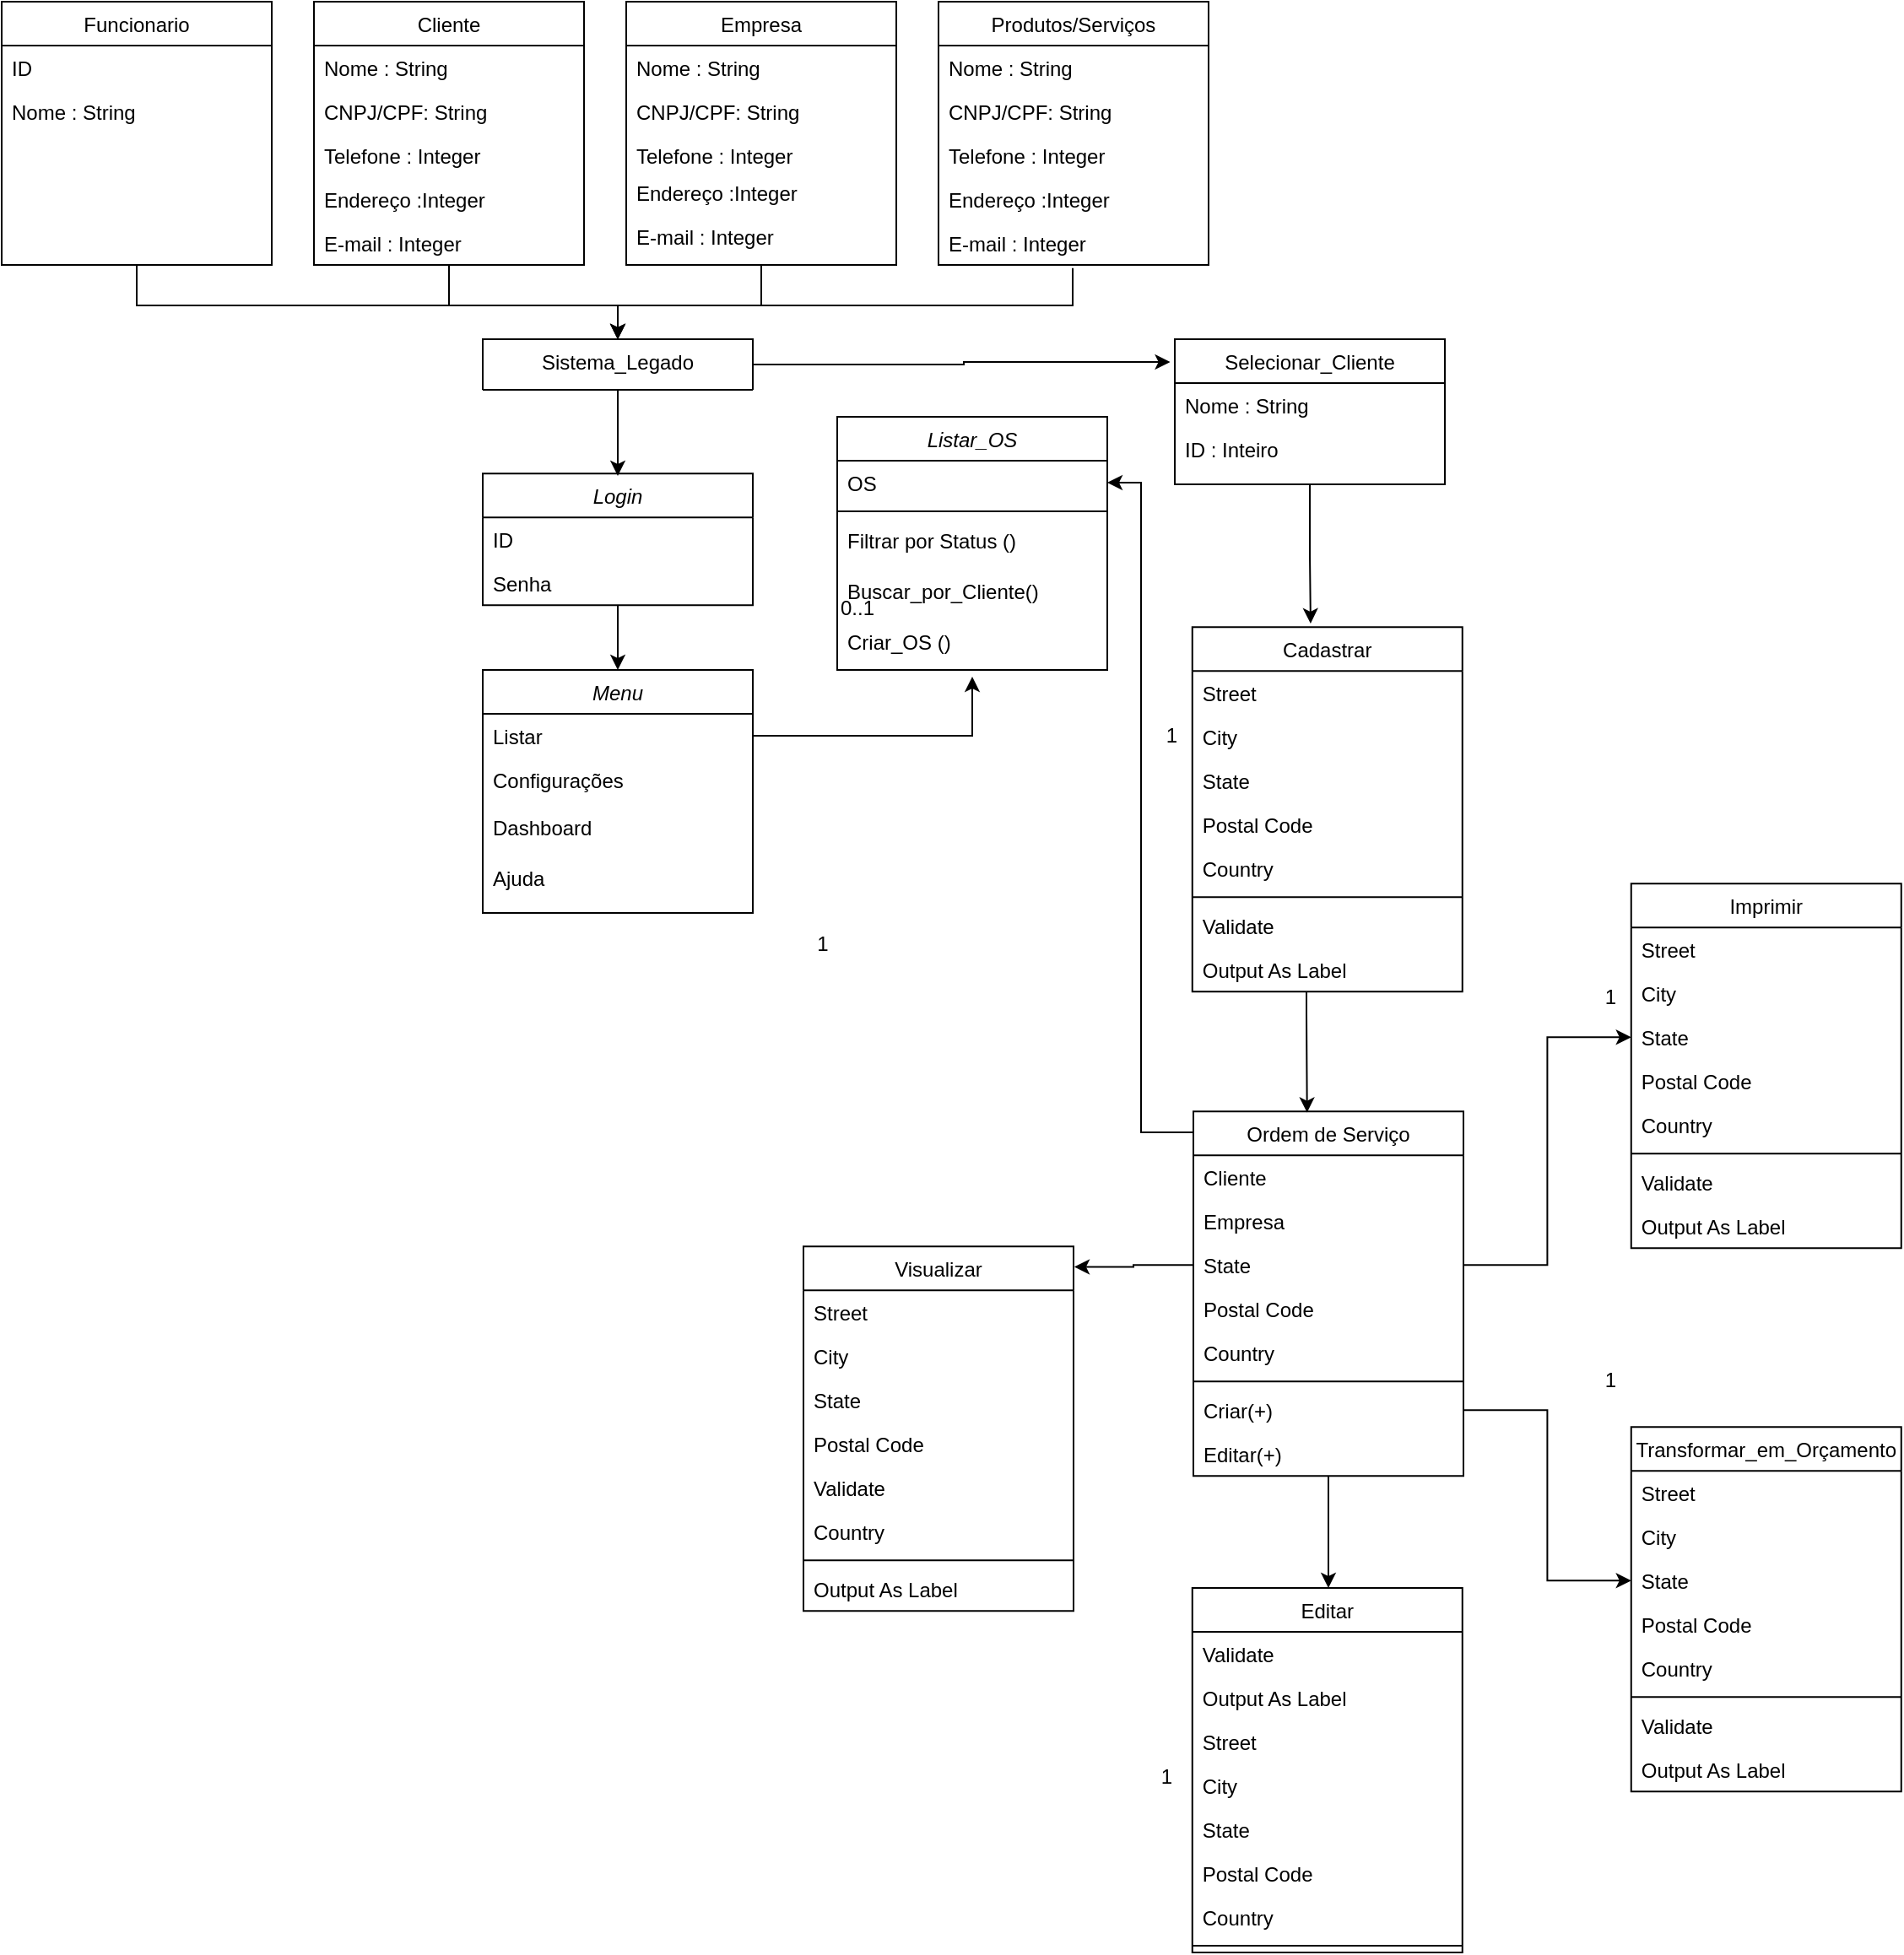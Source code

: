 <mxfile version="20.2.2" type="github">
  <diagram id="C5RBs43oDa-KdzZeNtuy" name="Page-1">
    <mxGraphModel dx="2436" dy="478" grid="1" gridSize="10" guides="1" tooltips="1" connect="1" arrows="1" fold="1" page="1" pageScale="1" pageWidth="827" pageHeight="1169" math="0" shadow="0">
      <root>
        <mxCell id="WIyWlLk6GJQsqaUBKTNV-0" />
        <mxCell id="WIyWlLk6GJQsqaUBKTNV-1" parent="WIyWlLk6GJQsqaUBKTNV-0" />
        <mxCell id="XlXiFOEsJTkFM6BhnL86-120" style="edgeStyle=orthogonalEdgeStyle;rounded=0;orthogonalLoop=1;jettySize=auto;html=1;" edge="1" parent="WIyWlLk6GJQsqaUBKTNV-1" source="zkfFHV4jXpPFQw0GAbJ--0" target="XlXiFOEsJTkFM6BhnL86-114">
          <mxGeometry relative="1" as="geometry" />
        </mxCell>
        <mxCell id="zkfFHV4jXpPFQw0GAbJ--0" value="Login" style="swimlane;fontStyle=2;align=center;verticalAlign=top;childLayout=stackLayout;horizontal=1;startSize=26;horizontalStack=0;resizeParent=1;resizeLast=0;collapsible=1;marginBottom=0;rounded=0;shadow=0;strokeWidth=1;" parent="WIyWlLk6GJQsqaUBKTNV-1" vertex="1">
          <mxGeometry x="-1345" y="299.62" width="160" height="78" as="geometry">
            <mxRectangle x="230" y="140" width="160" height="26" as="alternateBounds" />
          </mxGeometry>
        </mxCell>
        <mxCell id="zkfFHV4jXpPFQw0GAbJ--1" value="ID" style="text;align=left;verticalAlign=top;spacingLeft=4;spacingRight=4;overflow=hidden;rotatable=0;points=[[0,0.5],[1,0.5]];portConstraint=eastwest;" parent="zkfFHV4jXpPFQw0GAbJ--0" vertex="1">
          <mxGeometry y="26" width="160" height="26" as="geometry" />
        </mxCell>
        <mxCell id="zkfFHV4jXpPFQw0GAbJ--2" value="Senha" style="text;align=left;verticalAlign=top;spacingLeft=4;spacingRight=4;overflow=hidden;rotatable=0;points=[[0,0.5],[1,0.5]];portConstraint=eastwest;rounded=0;shadow=0;html=0;" parent="zkfFHV4jXpPFQw0GAbJ--0" vertex="1">
          <mxGeometry y="52" width="160" height="26" as="geometry" />
        </mxCell>
        <mxCell id="XlXiFOEsJTkFM6BhnL86-110" style="edgeStyle=orthogonalEdgeStyle;rounded=0;orthogonalLoop=1;jettySize=auto;html=1;entryX=0.5;entryY=0;entryDx=0;entryDy=0;" edge="1" parent="WIyWlLk6GJQsqaUBKTNV-1" source="zkfFHV4jXpPFQw0GAbJ--6" target="XlXiFOEsJTkFM6BhnL86-73">
          <mxGeometry relative="1" as="geometry">
            <Array as="points">
              <mxPoint x="-1365" y="200" />
              <mxPoint x="-1265" y="200" />
            </Array>
          </mxGeometry>
        </mxCell>
        <mxCell id="zkfFHV4jXpPFQw0GAbJ--6" value="Cliente" style="swimlane;fontStyle=0;align=center;verticalAlign=top;childLayout=stackLayout;horizontal=1;startSize=26;horizontalStack=0;resizeParent=1;resizeLast=0;collapsible=1;marginBottom=0;rounded=0;shadow=0;strokeWidth=1;" parent="WIyWlLk6GJQsqaUBKTNV-1" vertex="1">
          <mxGeometry x="-1445" y="20" width="160" height="156" as="geometry">
            <mxRectangle x="130" y="380" width="160" height="26" as="alternateBounds" />
          </mxGeometry>
        </mxCell>
        <mxCell id="zkfFHV4jXpPFQw0GAbJ--7" value="Nome : String &#xa; " style="text;align=left;verticalAlign=top;spacingLeft=4;spacingRight=4;overflow=hidden;rotatable=0;points=[[0,0.5],[1,0.5]];portConstraint=eastwest;" parent="zkfFHV4jXpPFQw0GAbJ--6" vertex="1">
          <mxGeometry y="26" width="160" height="26" as="geometry" />
        </mxCell>
        <mxCell id="zkfFHV4jXpPFQw0GAbJ--8" value="CNPJ/CPF: String " style="text;align=left;verticalAlign=top;spacingLeft=4;spacingRight=4;overflow=hidden;rotatable=0;points=[[0,0.5],[1,0.5]];portConstraint=eastwest;rounded=0;shadow=0;html=0;" parent="zkfFHV4jXpPFQw0GAbJ--6" vertex="1">
          <mxGeometry y="52" width="160" height="26" as="geometry" />
        </mxCell>
        <mxCell id="XlXiFOEsJTkFM6BhnL86-61" value="Telefone : Integer " style="text;align=left;verticalAlign=top;spacingLeft=4;spacingRight=4;overflow=hidden;rotatable=0;points=[[0,0.5],[1,0.5]];portConstraint=eastwest;" vertex="1" parent="zkfFHV4jXpPFQw0GAbJ--6">
          <mxGeometry y="78" width="160" height="26" as="geometry" />
        </mxCell>
        <mxCell id="XlXiFOEsJTkFM6BhnL86-62" value="Endereço :Integer " style="text;align=left;verticalAlign=top;spacingLeft=4;spacingRight=4;overflow=hidden;rotatable=0;points=[[0,0.5],[1,0.5]];portConstraint=eastwest;" vertex="1" parent="zkfFHV4jXpPFQw0GAbJ--6">
          <mxGeometry y="104" width="160" height="26" as="geometry" />
        </mxCell>
        <mxCell id="XlXiFOEsJTkFM6BhnL86-63" value="E-mail : Integer " style="text;align=left;verticalAlign=top;spacingLeft=4;spacingRight=4;overflow=hidden;rotatable=0;points=[[0,0.5],[1,0.5]];portConstraint=eastwest;" vertex="1" parent="zkfFHV4jXpPFQw0GAbJ--6">
          <mxGeometry y="130" width="160" height="26" as="geometry" />
        </mxCell>
        <mxCell id="XlXiFOEsJTkFM6BhnL86-223" style="edgeStyle=orthogonalEdgeStyle;rounded=0;orthogonalLoop=1;jettySize=auto;html=1;exitX=0;exitY=0.5;exitDx=0;exitDy=0;" edge="1" parent="WIyWlLk6GJQsqaUBKTNV-1" source="zkfFHV4jXpPFQw0GAbJ--18" target="XlXiFOEsJTkFM6BhnL86-65">
          <mxGeometry relative="1" as="geometry">
            <Array as="points">
              <mxPoint x="-924" y="690" />
              <mxPoint x="-955" y="690" />
              <mxPoint x="-955" y="305" />
            </Array>
          </mxGeometry>
        </mxCell>
        <mxCell id="zkfFHV4jXpPFQw0GAbJ--17" value="Ordem de Serviço" style="swimlane;fontStyle=0;align=center;verticalAlign=top;childLayout=stackLayout;horizontal=1;startSize=26;horizontalStack=0;resizeParent=1;resizeLast=0;collapsible=1;marginBottom=0;rounded=0;shadow=0;strokeWidth=1;" parent="WIyWlLk6GJQsqaUBKTNV-1" vertex="1">
          <mxGeometry x="-924" y="677.62" width="160" height="216" as="geometry">
            <mxRectangle x="550" y="140" width="160" height="26" as="alternateBounds" />
          </mxGeometry>
        </mxCell>
        <mxCell id="zkfFHV4jXpPFQw0GAbJ--18" value="Cliente" style="text;align=left;verticalAlign=top;spacingLeft=4;spacingRight=4;overflow=hidden;rotatable=0;points=[[0,0.5],[1,0.5]];portConstraint=eastwest;" parent="zkfFHV4jXpPFQw0GAbJ--17" vertex="1">
          <mxGeometry y="26" width="160" height="26" as="geometry" />
        </mxCell>
        <mxCell id="zkfFHV4jXpPFQw0GAbJ--19" value="Empresa&#xa;" style="text;align=left;verticalAlign=top;spacingLeft=4;spacingRight=4;overflow=hidden;rotatable=0;points=[[0,0.5],[1,0.5]];portConstraint=eastwest;rounded=0;shadow=0;html=0;" parent="zkfFHV4jXpPFQw0GAbJ--17" vertex="1">
          <mxGeometry y="52" width="160" height="26" as="geometry" />
        </mxCell>
        <mxCell id="zkfFHV4jXpPFQw0GAbJ--20" value="State" style="text;align=left;verticalAlign=top;spacingLeft=4;spacingRight=4;overflow=hidden;rotatable=0;points=[[0,0.5],[1,0.5]];portConstraint=eastwest;rounded=0;shadow=0;html=0;" parent="zkfFHV4jXpPFQw0GAbJ--17" vertex="1">
          <mxGeometry y="78" width="160" height="26" as="geometry" />
        </mxCell>
        <mxCell id="zkfFHV4jXpPFQw0GAbJ--21" value="Postal Code" style="text;align=left;verticalAlign=top;spacingLeft=4;spacingRight=4;overflow=hidden;rotatable=0;points=[[0,0.5],[1,0.5]];portConstraint=eastwest;rounded=0;shadow=0;html=0;" parent="zkfFHV4jXpPFQw0GAbJ--17" vertex="1">
          <mxGeometry y="104" width="160" height="26" as="geometry" />
        </mxCell>
        <mxCell id="zkfFHV4jXpPFQw0GAbJ--22" value="Country" style="text;align=left;verticalAlign=top;spacingLeft=4;spacingRight=4;overflow=hidden;rotatable=0;points=[[0,0.5],[1,0.5]];portConstraint=eastwest;rounded=0;shadow=0;html=0;" parent="zkfFHV4jXpPFQw0GAbJ--17" vertex="1">
          <mxGeometry y="130" width="160" height="26" as="geometry" />
        </mxCell>
        <mxCell id="zkfFHV4jXpPFQw0GAbJ--23" value="" style="line;html=1;strokeWidth=1;align=left;verticalAlign=middle;spacingTop=-1;spacingLeft=3;spacingRight=3;rotatable=0;labelPosition=right;points=[];portConstraint=eastwest;" parent="zkfFHV4jXpPFQw0GAbJ--17" vertex="1">
          <mxGeometry y="156" width="160" height="8" as="geometry" />
        </mxCell>
        <mxCell id="zkfFHV4jXpPFQw0GAbJ--24" value="Criar(+)&#xa;" style="text;align=left;verticalAlign=top;spacingLeft=4;spacingRight=4;overflow=hidden;rotatable=0;points=[[0,0.5],[1,0.5]];portConstraint=eastwest;" parent="zkfFHV4jXpPFQw0GAbJ--17" vertex="1">
          <mxGeometry y="164" width="160" height="26" as="geometry" />
        </mxCell>
        <mxCell id="zkfFHV4jXpPFQw0GAbJ--25" value="Editar(+)" style="text;align=left;verticalAlign=top;spacingLeft=4;spacingRight=4;overflow=hidden;rotatable=0;points=[[0,0.5],[1,0.5]];portConstraint=eastwest;" parent="zkfFHV4jXpPFQw0GAbJ--17" vertex="1">
          <mxGeometry y="190" width="160" height="26" as="geometry" />
        </mxCell>
        <mxCell id="XlXiFOEsJTkFM6BhnL86-10" value="Imprimir" style="swimlane;fontStyle=0;align=center;verticalAlign=top;childLayout=stackLayout;horizontal=1;startSize=26;horizontalStack=0;resizeParent=1;resizeLast=0;collapsible=1;marginBottom=0;rounded=0;shadow=0;strokeWidth=1;" vertex="1" parent="WIyWlLk6GJQsqaUBKTNV-1">
          <mxGeometry x="-664.62" y="542.62" width="160" height="216" as="geometry">
            <mxRectangle x="550" y="140" width="160" height="26" as="alternateBounds" />
          </mxGeometry>
        </mxCell>
        <mxCell id="XlXiFOEsJTkFM6BhnL86-11" value="Street" style="text;align=left;verticalAlign=top;spacingLeft=4;spacingRight=4;overflow=hidden;rotatable=0;points=[[0,0.5],[1,0.5]];portConstraint=eastwest;" vertex="1" parent="XlXiFOEsJTkFM6BhnL86-10">
          <mxGeometry y="26" width="160" height="26" as="geometry" />
        </mxCell>
        <mxCell id="XlXiFOEsJTkFM6BhnL86-12" value="City" style="text;align=left;verticalAlign=top;spacingLeft=4;spacingRight=4;overflow=hidden;rotatable=0;points=[[0,0.5],[1,0.5]];portConstraint=eastwest;rounded=0;shadow=0;html=0;" vertex="1" parent="XlXiFOEsJTkFM6BhnL86-10">
          <mxGeometry y="52" width="160" height="26" as="geometry" />
        </mxCell>
        <mxCell id="XlXiFOEsJTkFM6BhnL86-13" value="State" style="text;align=left;verticalAlign=top;spacingLeft=4;spacingRight=4;overflow=hidden;rotatable=0;points=[[0,0.5],[1,0.5]];portConstraint=eastwest;rounded=0;shadow=0;html=0;" vertex="1" parent="XlXiFOEsJTkFM6BhnL86-10">
          <mxGeometry y="78" width="160" height="26" as="geometry" />
        </mxCell>
        <mxCell id="XlXiFOEsJTkFM6BhnL86-14" value="Postal Code" style="text;align=left;verticalAlign=top;spacingLeft=4;spacingRight=4;overflow=hidden;rotatable=0;points=[[0,0.5],[1,0.5]];portConstraint=eastwest;rounded=0;shadow=0;html=0;" vertex="1" parent="XlXiFOEsJTkFM6BhnL86-10">
          <mxGeometry y="104" width="160" height="26" as="geometry" />
        </mxCell>
        <mxCell id="XlXiFOEsJTkFM6BhnL86-15" value="Country" style="text;align=left;verticalAlign=top;spacingLeft=4;spacingRight=4;overflow=hidden;rotatable=0;points=[[0,0.5],[1,0.5]];portConstraint=eastwest;rounded=0;shadow=0;html=0;" vertex="1" parent="XlXiFOEsJTkFM6BhnL86-10">
          <mxGeometry y="130" width="160" height="26" as="geometry" />
        </mxCell>
        <mxCell id="XlXiFOEsJTkFM6BhnL86-16" value="" style="line;html=1;strokeWidth=1;align=left;verticalAlign=middle;spacingTop=-1;spacingLeft=3;spacingRight=3;rotatable=0;labelPosition=right;points=[];portConstraint=eastwest;" vertex="1" parent="XlXiFOEsJTkFM6BhnL86-10">
          <mxGeometry y="156" width="160" height="8" as="geometry" />
        </mxCell>
        <mxCell id="XlXiFOEsJTkFM6BhnL86-17" value="Validate" style="text;align=left;verticalAlign=top;spacingLeft=4;spacingRight=4;overflow=hidden;rotatable=0;points=[[0,0.5],[1,0.5]];portConstraint=eastwest;" vertex="1" parent="XlXiFOEsJTkFM6BhnL86-10">
          <mxGeometry y="164" width="160" height="26" as="geometry" />
        </mxCell>
        <mxCell id="XlXiFOEsJTkFM6BhnL86-18" value="Output As Label" style="text;align=left;verticalAlign=top;spacingLeft=4;spacingRight=4;overflow=hidden;rotatable=0;points=[[0,0.5],[1,0.5]];portConstraint=eastwest;" vertex="1" parent="XlXiFOEsJTkFM6BhnL86-10">
          <mxGeometry y="190" width="160" height="26" as="geometry" />
        </mxCell>
        <mxCell id="XlXiFOEsJTkFM6BhnL86-19" value="1" style="resizable=0;align=right;verticalAlign=bottom;labelBackgroundColor=none;fontSize=12;" connectable="0" vertex="1" parent="WIyWlLk6GJQsqaUBKTNV-1">
          <mxGeometry x="-672.001" y="618.62" as="geometry" />
        </mxCell>
        <mxCell id="XlXiFOEsJTkFM6BhnL86-21" value="Transformar_em_Orçamento" style="swimlane;fontStyle=0;align=center;verticalAlign=top;childLayout=stackLayout;horizontal=1;startSize=26;horizontalStack=0;resizeParent=1;resizeLast=0;collapsible=1;marginBottom=0;rounded=0;shadow=0;strokeWidth=1;" vertex="1" parent="WIyWlLk6GJQsqaUBKTNV-1">
          <mxGeometry x="-664.62" y="864.62" width="160" height="216" as="geometry">
            <mxRectangle x="550" y="140" width="160" height="26" as="alternateBounds" />
          </mxGeometry>
        </mxCell>
        <mxCell id="XlXiFOEsJTkFM6BhnL86-22" value="Street" style="text;align=left;verticalAlign=top;spacingLeft=4;spacingRight=4;overflow=hidden;rotatable=0;points=[[0,0.5],[1,0.5]];portConstraint=eastwest;" vertex="1" parent="XlXiFOEsJTkFM6BhnL86-21">
          <mxGeometry y="26" width="160" height="26" as="geometry" />
        </mxCell>
        <mxCell id="XlXiFOEsJTkFM6BhnL86-23" value="City" style="text;align=left;verticalAlign=top;spacingLeft=4;spacingRight=4;overflow=hidden;rotatable=0;points=[[0,0.5],[1,0.5]];portConstraint=eastwest;rounded=0;shadow=0;html=0;" vertex="1" parent="XlXiFOEsJTkFM6BhnL86-21">
          <mxGeometry y="52" width="160" height="26" as="geometry" />
        </mxCell>
        <mxCell id="XlXiFOEsJTkFM6BhnL86-24" value="State" style="text;align=left;verticalAlign=top;spacingLeft=4;spacingRight=4;overflow=hidden;rotatable=0;points=[[0,0.5],[1,0.5]];portConstraint=eastwest;rounded=0;shadow=0;html=0;" vertex="1" parent="XlXiFOEsJTkFM6BhnL86-21">
          <mxGeometry y="78" width="160" height="26" as="geometry" />
        </mxCell>
        <mxCell id="XlXiFOEsJTkFM6BhnL86-25" value="Postal Code" style="text;align=left;verticalAlign=top;spacingLeft=4;spacingRight=4;overflow=hidden;rotatable=0;points=[[0,0.5],[1,0.5]];portConstraint=eastwest;rounded=0;shadow=0;html=0;" vertex="1" parent="XlXiFOEsJTkFM6BhnL86-21">
          <mxGeometry y="104" width="160" height="26" as="geometry" />
        </mxCell>
        <mxCell id="XlXiFOEsJTkFM6BhnL86-26" value="Country" style="text;align=left;verticalAlign=top;spacingLeft=4;spacingRight=4;overflow=hidden;rotatable=0;points=[[0,0.5],[1,0.5]];portConstraint=eastwest;rounded=0;shadow=0;html=0;" vertex="1" parent="XlXiFOEsJTkFM6BhnL86-21">
          <mxGeometry y="130" width="160" height="26" as="geometry" />
        </mxCell>
        <mxCell id="XlXiFOEsJTkFM6BhnL86-27" value="" style="line;html=1;strokeWidth=1;align=left;verticalAlign=middle;spacingTop=-1;spacingLeft=3;spacingRight=3;rotatable=0;labelPosition=right;points=[];portConstraint=eastwest;" vertex="1" parent="XlXiFOEsJTkFM6BhnL86-21">
          <mxGeometry y="156" width="160" height="8" as="geometry" />
        </mxCell>
        <mxCell id="XlXiFOEsJTkFM6BhnL86-28" value="Validate" style="text;align=left;verticalAlign=top;spacingLeft=4;spacingRight=4;overflow=hidden;rotatable=0;points=[[0,0.5],[1,0.5]];portConstraint=eastwest;" vertex="1" parent="XlXiFOEsJTkFM6BhnL86-21">
          <mxGeometry y="164" width="160" height="26" as="geometry" />
        </mxCell>
        <mxCell id="XlXiFOEsJTkFM6BhnL86-29" value="Output As Label" style="text;align=left;verticalAlign=top;spacingLeft=4;spacingRight=4;overflow=hidden;rotatable=0;points=[[0,0.5],[1,0.5]];portConstraint=eastwest;" vertex="1" parent="XlXiFOEsJTkFM6BhnL86-21">
          <mxGeometry y="190" width="160" height="26" as="geometry" />
        </mxCell>
        <mxCell id="XlXiFOEsJTkFM6BhnL86-30" value="1" style="resizable=0;align=right;verticalAlign=bottom;labelBackgroundColor=none;fontSize=12;" connectable="0" vertex="1" parent="WIyWlLk6GJQsqaUBKTNV-1">
          <mxGeometry x="-672.001" y="845.62" as="geometry" />
        </mxCell>
        <mxCell id="XlXiFOEsJTkFM6BhnL86-31" value="Cadastrar" style="swimlane;fontStyle=0;align=center;verticalAlign=top;childLayout=stackLayout;horizontal=1;startSize=26;horizontalStack=0;resizeParent=1;resizeLast=0;collapsible=1;marginBottom=0;rounded=0;shadow=0;strokeWidth=1;" vertex="1" parent="WIyWlLk6GJQsqaUBKTNV-1">
          <mxGeometry x="-924.62" y="390.62" width="160" height="216" as="geometry">
            <mxRectangle x="550" y="140" width="160" height="26" as="alternateBounds" />
          </mxGeometry>
        </mxCell>
        <mxCell id="XlXiFOEsJTkFM6BhnL86-32" value="Street" style="text;align=left;verticalAlign=top;spacingLeft=4;spacingRight=4;overflow=hidden;rotatable=0;points=[[0,0.5],[1,0.5]];portConstraint=eastwest;" vertex="1" parent="XlXiFOEsJTkFM6BhnL86-31">
          <mxGeometry y="26" width="160" height="26" as="geometry" />
        </mxCell>
        <mxCell id="XlXiFOEsJTkFM6BhnL86-33" value="City" style="text;align=left;verticalAlign=top;spacingLeft=4;spacingRight=4;overflow=hidden;rotatable=0;points=[[0,0.5],[1,0.5]];portConstraint=eastwest;rounded=0;shadow=0;html=0;" vertex="1" parent="XlXiFOEsJTkFM6BhnL86-31">
          <mxGeometry y="52" width="160" height="26" as="geometry" />
        </mxCell>
        <mxCell id="XlXiFOEsJTkFM6BhnL86-34" value="State" style="text;align=left;verticalAlign=top;spacingLeft=4;spacingRight=4;overflow=hidden;rotatable=0;points=[[0,0.5],[1,0.5]];portConstraint=eastwest;rounded=0;shadow=0;html=0;" vertex="1" parent="XlXiFOEsJTkFM6BhnL86-31">
          <mxGeometry y="78" width="160" height="26" as="geometry" />
        </mxCell>
        <mxCell id="XlXiFOEsJTkFM6BhnL86-35" value="Postal Code" style="text;align=left;verticalAlign=top;spacingLeft=4;spacingRight=4;overflow=hidden;rotatable=0;points=[[0,0.5],[1,0.5]];portConstraint=eastwest;rounded=0;shadow=0;html=0;" vertex="1" parent="XlXiFOEsJTkFM6BhnL86-31">
          <mxGeometry y="104" width="160" height="26" as="geometry" />
        </mxCell>
        <mxCell id="XlXiFOEsJTkFM6BhnL86-36" value="Country" style="text;align=left;verticalAlign=top;spacingLeft=4;spacingRight=4;overflow=hidden;rotatable=0;points=[[0,0.5],[1,0.5]];portConstraint=eastwest;rounded=0;shadow=0;html=0;" vertex="1" parent="XlXiFOEsJTkFM6BhnL86-31">
          <mxGeometry y="130" width="160" height="26" as="geometry" />
        </mxCell>
        <mxCell id="XlXiFOEsJTkFM6BhnL86-37" value="" style="line;html=1;strokeWidth=1;align=left;verticalAlign=middle;spacingTop=-1;spacingLeft=3;spacingRight=3;rotatable=0;labelPosition=right;points=[];portConstraint=eastwest;" vertex="1" parent="XlXiFOEsJTkFM6BhnL86-31">
          <mxGeometry y="156" width="160" height="8" as="geometry" />
        </mxCell>
        <mxCell id="XlXiFOEsJTkFM6BhnL86-38" value="Validate" style="text;align=left;verticalAlign=top;spacingLeft=4;spacingRight=4;overflow=hidden;rotatable=0;points=[[0,0.5],[1,0.5]];portConstraint=eastwest;" vertex="1" parent="XlXiFOEsJTkFM6BhnL86-31">
          <mxGeometry y="164" width="160" height="26" as="geometry" />
        </mxCell>
        <mxCell id="XlXiFOEsJTkFM6BhnL86-39" value="Output As Label" style="text;align=left;verticalAlign=top;spacingLeft=4;spacingRight=4;overflow=hidden;rotatable=0;points=[[0,0.5],[1,0.5]];portConstraint=eastwest;" vertex="1" parent="XlXiFOEsJTkFM6BhnL86-31">
          <mxGeometry y="190" width="160" height="26" as="geometry" />
        </mxCell>
        <mxCell id="XlXiFOEsJTkFM6BhnL86-40" value="1" style="resizable=0;align=right;verticalAlign=bottom;labelBackgroundColor=none;fontSize=12;" connectable="0" vertex="1" parent="WIyWlLk6GJQsqaUBKTNV-1">
          <mxGeometry x="-932.001" y="463.62" as="geometry" />
        </mxCell>
        <mxCell id="XlXiFOEsJTkFM6BhnL86-41" value="Editar" style="swimlane;fontStyle=0;align=center;verticalAlign=top;childLayout=stackLayout;horizontal=1;startSize=26;horizontalStack=0;resizeParent=1;resizeLast=0;collapsible=1;marginBottom=0;rounded=0;shadow=0;strokeWidth=1;" vertex="1" parent="WIyWlLk6GJQsqaUBKTNV-1">
          <mxGeometry x="-924.62" y="960" width="160" height="216" as="geometry">
            <mxRectangle x="550" y="140" width="160" height="26" as="alternateBounds" />
          </mxGeometry>
        </mxCell>
        <mxCell id="XlXiFOEsJTkFM6BhnL86-48" value="Validate" style="text;align=left;verticalAlign=top;spacingLeft=4;spacingRight=4;overflow=hidden;rotatable=0;points=[[0,0.5],[1,0.5]];portConstraint=eastwest;" vertex="1" parent="XlXiFOEsJTkFM6BhnL86-41">
          <mxGeometry y="26" width="160" height="26" as="geometry" />
        </mxCell>
        <mxCell id="XlXiFOEsJTkFM6BhnL86-49" value="Output As Label" style="text;align=left;verticalAlign=top;spacingLeft=4;spacingRight=4;overflow=hidden;rotatable=0;points=[[0,0.5],[1,0.5]];portConstraint=eastwest;" vertex="1" parent="XlXiFOEsJTkFM6BhnL86-41">
          <mxGeometry y="52" width="160" height="26" as="geometry" />
        </mxCell>
        <mxCell id="XlXiFOEsJTkFM6BhnL86-42" value="Street" style="text;align=left;verticalAlign=top;spacingLeft=4;spacingRight=4;overflow=hidden;rotatable=0;points=[[0,0.5],[1,0.5]];portConstraint=eastwest;" vertex="1" parent="XlXiFOEsJTkFM6BhnL86-41">
          <mxGeometry y="78" width="160" height="26" as="geometry" />
        </mxCell>
        <mxCell id="XlXiFOEsJTkFM6BhnL86-43" value="City" style="text;align=left;verticalAlign=top;spacingLeft=4;spacingRight=4;overflow=hidden;rotatable=0;points=[[0,0.5],[1,0.5]];portConstraint=eastwest;rounded=0;shadow=0;html=0;" vertex="1" parent="XlXiFOEsJTkFM6BhnL86-41">
          <mxGeometry y="104" width="160" height="26" as="geometry" />
        </mxCell>
        <mxCell id="XlXiFOEsJTkFM6BhnL86-44" value="State" style="text;align=left;verticalAlign=top;spacingLeft=4;spacingRight=4;overflow=hidden;rotatable=0;points=[[0,0.5],[1,0.5]];portConstraint=eastwest;rounded=0;shadow=0;html=0;" vertex="1" parent="XlXiFOEsJTkFM6BhnL86-41">
          <mxGeometry y="130" width="160" height="26" as="geometry" />
        </mxCell>
        <mxCell id="XlXiFOEsJTkFM6BhnL86-45" value="Postal Code" style="text;align=left;verticalAlign=top;spacingLeft=4;spacingRight=4;overflow=hidden;rotatable=0;points=[[0,0.5],[1,0.5]];portConstraint=eastwest;rounded=0;shadow=0;html=0;" vertex="1" parent="XlXiFOEsJTkFM6BhnL86-41">
          <mxGeometry y="156" width="160" height="26" as="geometry" />
        </mxCell>
        <mxCell id="XlXiFOEsJTkFM6BhnL86-46" value="Country" style="text;align=left;verticalAlign=top;spacingLeft=4;spacingRight=4;overflow=hidden;rotatable=0;points=[[0,0.5],[1,0.5]];portConstraint=eastwest;rounded=0;shadow=0;html=0;" vertex="1" parent="XlXiFOEsJTkFM6BhnL86-41">
          <mxGeometry y="182" width="160" height="26" as="geometry" />
        </mxCell>
        <mxCell id="XlXiFOEsJTkFM6BhnL86-47" value="" style="line;html=1;strokeWidth=1;align=left;verticalAlign=middle;spacingTop=-1;spacingLeft=3;spacingRight=3;rotatable=0;labelPosition=right;points=[];portConstraint=eastwest;" vertex="1" parent="XlXiFOEsJTkFM6BhnL86-41">
          <mxGeometry y="208" width="160" height="8" as="geometry" />
        </mxCell>
        <mxCell id="XlXiFOEsJTkFM6BhnL86-50" value="1" style="resizable=0;align=right;verticalAlign=bottom;labelBackgroundColor=none;fontSize=12;" connectable="0" vertex="1" parent="WIyWlLk6GJQsqaUBKTNV-1">
          <mxGeometry x="-935.001" y="1080.62" as="geometry" />
        </mxCell>
        <mxCell id="XlXiFOEsJTkFM6BhnL86-56" style="edgeStyle=orthogonalEdgeStyle;rounded=0;orthogonalLoop=1;jettySize=auto;html=1;entryX=0;entryY=0.5;entryDx=0;entryDy=0;" edge="1" parent="WIyWlLk6GJQsqaUBKTNV-1" source="zkfFHV4jXpPFQw0GAbJ--24" target="XlXiFOEsJTkFM6BhnL86-24">
          <mxGeometry relative="1" as="geometry" />
        </mxCell>
        <mxCell id="XlXiFOEsJTkFM6BhnL86-58" style="edgeStyle=orthogonalEdgeStyle;rounded=0;orthogonalLoop=1;jettySize=auto;html=1;" edge="1" parent="WIyWlLk6GJQsqaUBKTNV-1" source="zkfFHV4jXpPFQw0GAbJ--25">
          <mxGeometry relative="1" as="geometry">
            <mxPoint x="-844" y="960" as="targetPoint" />
            <Array as="points">
              <mxPoint x="-848" y="887.62" />
              <mxPoint x="-848" y="887.62" />
            </Array>
          </mxGeometry>
        </mxCell>
        <mxCell id="XlXiFOEsJTkFM6BhnL86-64" value="Listar_OS" style="swimlane;fontStyle=2;align=center;verticalAlign=top;childLayout=stackLayout;horizontal=1;startSize=26;horizontalStack=0;resizeParent=1;resizeLast=0;collapsible=1;marginBottom=0;rounded=0;shadow=0;strokeWidth=1;" vertex="1" parent="WIyWlLk6GJQsqaUBKTNV-1">
          <mxGeometry x="-1135" y="266" width="160" height="150" as="geometry">
            <mxRectangle x="230" y="140" width="160" height="26" as="alternateBounds" />
          </mxGeometry>
        </mxCell>
        <mxCell id="XlXiFOEsJTkFM6BhnL86-65" value="OS" style="text;align=left;verticalAlign=top;spacingLeft=4;spacingRight=4;overflow=hidden;rotatable=0;points=[[0,0.5],[1,0.5]];portConstraint=eastwest;" vertex="1" parent="XlXiFOEsJTkFM6BhnL86-64">
          <mxGeometry y="26" width="160" height="26" as="geometry" />
        </mxCell>
        <mxCell id="XlXiFOEsJTkFM6BhnL86-67" value="" style="line;html=1;strokeWidth=1;align=left;verticalAlign=middle;spacingTop=-1;spacingLeft=3;spacingRight=3;rotatable=0;labelPosition=right;points=[];portConstraint=eastwest;" vertex="1" parent="XlXiFOEsJTkFM6BhnL86-64">
          <mxGeometry y="52" width="160" height="8" as="geometry" />
        </mxCell>
        <mxCell id="XlXiFOEsJTkFM6BhnL86-71" value="Filtrar por Status ()" style="text;align=left;verticalAlign=top;spacingLeft=4;spacingRight=4;overflow=hidden;rotatable=0;points=[[0,0.5],[1,0.5]];portConstraint=eastwest;" vertex="1" parent="XlXiFOEsJTkFM6BhnL86-64">
          <mxGeometry y="60" width="160" height="30" as="geometry" />
        </mxCell>
        <mxCell id="XlXiFOEsJTkFM6BhnL86-72" value="Buscar_por_Cliente()&#xa;" style="text;align=left;verticalAlign=top;spacingLeft=4;spacingRight=4;overflow=hidden;rotatable=0;points=[[0,0.5],[1,0.5]];portConstraint=eastwest;" vertex="1" parent="XlXiFOEsJTkFM6BhnL86-64">
          <mxGeometry y="90" width="160" height="30" as="geometry" />
        </mxCell>
        <mxCell id="XlXiFOEsJTkFM6BhnL86-154" value="Criar_OS ()" style="text;align=left;verticalAlign=top;spacingLeft=4;spacingRight=4;overflow=hidden;rotatable=0;points=[[0,0.5],[1,0.5]];portConstraint=eastwest;" vertex="1" parent="XlXiFOEsJTkFM6BhnL86-64">
          <mxGeometry y="120" width="160" height="30" as="geometry" />
        </mxCell>
        <mxCell id="XlXiFOEsJTkFM6BhnL86-68" value="0..1" style="resizable=0;align=left;verticalAlign=bottom;labelBackgroundColor=none;fontSize=12;" connectable="0" vertex="1" parent="WIyWlLk6GJQsqaUBKTNV-1">
          <mxGeometry x="-1135.0" y="388.239" as="geometry" />
        </mxCell>
        <mxCell id="XlXiFOEsJTkFM6BhnL86-112" value="" style="edgeStyle=orthogonalEdgeStyle;rounded=0;orthogonalLoop=1;jettySize=auto;html=1;" edge="1" parent="WIyWlLk6GJQsqaUBKTNV-1" source="XlXiFOEsJTkFM6BhnL86-73">
          <mxGeometry relative="1" as="geometry">
            <mxPoint x="-1265" y="301" as="targetPoint" />
            <Array as="points">
              <mxPoint x="-1265" y="301" />
              <mxPoint x="-1265" y="301" />
            </Array>
          </mxGeometry>
        </mxCell>
        <mxCell id="XlXiFOEsJTkFM6BhnL86-218" style="edgeStyle=orthogonalEdgeStyle;rounded=0;orthogonalLoop=1;jettySize=auto;html=1;entryX=-0.017;entryY=0.157;entryDx=0;entryDy=0;entryPerimeter=0;" edge="1" parent="WIyWlLk6GJQsqaUBKTNV-1" source="XlXiFOEsJTkFM6BhnL86-73" target="XlXiFOEsJTkFM6BhnL86-144">
          <mxGeometry relative="1" as="geometry" />
        </mxCell>
        <mxCell id="XlXiFOEsJTkFM6BhnL86-73" value="Sistema_Legado" style="swimlane;fontStyle=0;align=center;verticalAlign=top;childLayout=stackLayout;horizontal=1;startSize=30;horizontalStack=0;resizeParent=1;resizeLast=0;collapsible=1;marginBottom=0;rounded=0;shadow=0;strokeWidth=1;" vertex="1" parent="WIyWlLk6GJQsqaUBKTNV-1">
          <mxGeometry x="-1345" y="220" width="160" height="30" as="geometry">
            <mxRectangle x="130" y="380" width="160" height="26" as="alternateBounds" />
          </mxGeometry>
        </mxCell>
        <mxCell id="XlXiFOEsJTkFM6BhnL86-108" style="edgeStyle=orthogonalEdgeStyle;rounded=0;orthogonalLoop=1;jettySize=auto;html=1;exitX=0.5;exitY=1;exitDx=0;exitDy=0;" edge="1" parent="WIyWlLk6GJQsqaUBKTNV-1" source="XlXiFOEsJTkFM6BhnL86-80" target="XlXiFOEsJTkFM6BhnL86-73">
          <mxGeometry relative="1" as="geometry">
            <Array as="points">
              <mxPoint x="-1180" y="200" />
              <mxPoint x="-1265" y="200" />
            </Array>
          </mxGeometry>
        </mxCell>
        <mxCell id="XlXiFOEsJTkFM6BhnL86-80" value="Empresa" style="swimlane;fontStyle=0;align=center;verticalAlign=top;childLayout=stackLayout;horizontal=1;startSize=26;horizontalStack=0;resizeParent=1;resizeLast=0;collapsible=1;marginBottom=0;rounded=0;shadow=0;strokeWidth=1;" vertex="1" parent="WIyWlLk6GJQsqaUBKTNV-1">
          <mxGeometry x="-1260" y="20" width="160" height="156" as="geometry">
            <mxRectangle x="130" y="380" width="160" height="26" as="alternateBounds" />
          </mxGeometry>
        </mxCell>
        <mxCell id="XlXiFOEsJTkFM6BhnL86-81" value="Nome : String &#xa; " style="text;align=left;verticalAlign=top;spacingLeft=4;spacingRight=4;overflow=hidden;rotatable=0;points=[[0,0.5],[1,0.5]];portConstraint=eastwest;" vertex="1" parent="XlXiFOEsJTkFM6BhnL86-80">
          <mxGeometry y="26" width="160" height="26" as="geometry" />
        </mxCell>
        <mxCell id="XlXiFOEsJTkFM6BhnL86-82" value="CNPJ/CPF: String " style="text;align=left;verticalAlign=top;spacingLeft=4;spacingRight=4;overflow=hidden;rotatable=0;points=[[0,0.5],[1,0.5]];portConstraint=eastwest;rounded=0;shadow=0;html=0;" vertex="1" parent="XlXiFOEsJTkFM6BhnL86-80">
          <mxGeometry y="52" width="160" height="26" as="geometry" />
        </mxCell>
        <mxCell id="XlXiFOEsJTkFM6BhnL86-83" value="Telefone : Integer " style="text;align=left;verticalAlign=top;spacingLeft=4;spacingRight=4;overflow=hidden;rotatable=0;points=[[0,0.5],[1,0.5]];portConstraint=eastwest;" vertex="1" parent="XlXiFOEsJTkFM6BhnL86-80">
          <mxGeometry y="78" width="160" height="22" as="geometry" />
        </mxCell>
        <mxCell id="XlXiFOEsJTkFM6BhnL86-224" value="Endereço :Integer " style="text;align=left;verticalAlign=top;spacingLeft=4;spacingRight=4;overflow=hidden;rotatable=0;points=[[0,0.5],[1,0.5]];portConstraint=eastwest;" vertex="1" parent="XlXiFOEsJTkFM6BhnL86-80">
          <mxGeometry y="100" width="160" height="26" as="geometry" />
        </mxCell>
        <mxCell id="XlXiFOEsJTkFM6BhnL86-225" value="E-mail : Integer " style="text;align=left;verticalAlign=top;spacingLeft=4;spacingRight=4;overflow=hidden;rotatable=0;points=[[0,0.5],[1,0.5]];portConstraint=eastwest;" vertex="1" parent="XlXiFOEsJTkFM6BhnL86-80">
          <mxGeometry y="126" width="160" height="26" as="geometry" />
        </mxCell>
        <mxCell id="XlXiFOEsJTkFM6BhnL86-86" value="Produtos/Serviços" style="swimlane;fontStyle=0;align=center;verticalAlign=top;childLayout=stackLayout;horizontal=1;startSize=26;horizontalStack=0;resizeParent=1;resizeLast=0;collapsible=1;marginBottom=0;rounded=0;shadow=0;strokeWidth=1;" vertex="1" parent="WIyWlLk6GJQsqaUBKTNV-1">
          <mxGeometry x="-1075" y="20" width="160" height="156" as="geometry">
            <mxRectangle x="130" y="380" width="160" height="26" as="alternateBounds" />
          </mxGeometry>
        </mxCell>
        <mxCell id="XlXiFOEsJTkFM6BhnL86-87" value="Nome : String &#xa; " style="text;align=left;verticalAlign=top;spacingLeft=4;spacingRight=4;overflow=hidden;rotatable=0;points=[[0,0.5],[1,0.5]];portConstraint=eastwest;" vertex="1" parent="XlXiFOEsJTkFM6BhnL86-86">
          <mxGeometry y="26" width="160" height="26" as="geometry" />
        </mxCell>
        <mxCell id="XlXiFOEsJTkFM6BhnL86-88" value="CNPJ/CPF: String " style="text;align=left;verticalAlign=top;spacingLeft=4;spacingRight=4;overflow=hidden;rotatable=0;points=[[0,0.5],[1,0.5]];portConstraint=eastwest;rounded=0;shadow=0;html=0;" vertex="1" parent="XlXiFOEsJTkFM6BhnL86-86">
          <mxGeometry y="52" width="160" height="26" as="geometry" />
        </mxCell>
        <mxCell id="XlXiFOEsJTkFM6BhnL86-89" value="Telefone : Integer " style="text;align=left;verticalAlign=top;spacingLeft=4;spacingRight=4;overflow=hidden;rotatable=0;points=[[0,0.5],[1,0.5]];portConstraint=eastwest;" vertex="1" parent="XlXiFOEsJTkFM6BhnL86-86">
          <mxGeometry y="78" width="160" height="26" as="geometry" />
        </mxCell>
        <mxCell id="XlXiFOEsJTkFM6BhnL86-90" value="Endereço :Integer " style="text;align=left;verticalAlign=top;spacingLeft=4;spacingRight=4;overflow=hidden;rotatable=0;points=[[0,0.5],[1,0.5]];portConstraint=eastwest;" vertex="1" parent="XlXiFOEsJTkFM6BhnL86-86">
          <mxGeometry y="104" width="160" height="26" as="geometry" />
        </mxCell>
        <mxCell id="XlXiFOEsJTkFM6BhnL86-91" value="E-mail : Integer " style="text;align=left;verticalAlign=top;spacingLeft=4;spacingRight=4;overflow=hidden;rotatable=0;points=[[0,0.5],[1,0.5]];portConstraint=eastwest;" vertex="1" parent="XlXiFOEsJTkFM6BhnL86-86">
          <mxGeometry y="130" width="160" height="26" as="geometry" />
        </mxCell>
        <mxCell id="XlXiFOEsJTkFM6BhnL86-109" style="edgeStyle=orthogonalEdgeStyle;rounded=0;orthogonalLoop=1;jettySize=auto;html=1;entryX=0.5;entryY=0;entryDx=0;entryDy=0;" edge="1" parent="WIyWlLk6GJQsqaUBKTNV-1" source="XlXiFOEsJTkFM6BhnL86-98" target="XlXiFOEsJTkFM6BhnL86-73">
          <mxGeometry relative="1" as="geometry">
            <Array as="points">
              <mxPoint x="-1550" y="200" />
              <mxPoint x="-1265" y="200" />
            </Array>
          </mxGeometry>
        </mxCell>
        <mxCell id="XlXiFOEsJTkFM6BhnL86-98" value="Funcionario" style="swimlane;fontStyle=0;align=center;verticalAlign=top;childLayout=stackLayout;horizontal=1;startSize=26;horizontalStack=0;resizeParent=1;resizeLast=0;collapsible=1;marginBottom=0;rounded=0;shadow=0;strokeWidth=1;" vertex="1" parent="WIyWlLk6GJQsqaUBKTNV-1">
          <mxGeometry x="-1630" y="20" width="160" height="156" as="geometry">
            <mxRectangle x="130" y="380" width="160" height="26" as="alternateBounds" />
          </mxGeometry>
        </mxCell>
        <mxCell id="XlXiFOEsJTkFM6BhnL86-99" value="ID" style="text;align=left;verticalAlign=top;spacingLeft=4;spacingRight=4;overflow=hidden;rotatable=0;points=[[0,0.5],[1,0.5]];portConstraint=eastwest;" vertex="1" parent="XlXiFOEsJTkFM6BhnL86-98">
          <mxGeometry y="26" width="160" height="26" as="geometry" />
        </mxCell>
        <mxCell id="XlXiFOEsJTkFM6BhnL86-226" value="Nome : String &#xa; " style="text;align=left;verticalAlign=top;spacingLeft=4;spacingRight=4;overflow=hidden;rotatable=0;points=[[0,0.5],[1,0.5]];portConstraint=eastwest;" vertex="1" parent="XlXiFOEsJTkFM6BhnL86-98">
          <mxGeometry y="52" width="160" height="26" as="geometry" />
        </mxCell>
        <mxCell id="XlXiFOEsJTkFM6BhnL86-107" style="edgeStyle=orthogonalEdgeStyle;rounded=0;orthogonalLoop=1;jettySize=auto;html=1;exitX=0.497;exitY=1.073;exitDx=0;exitDy=0;exitPerimeter=0;" edge="1" parent="WIyWlLk6GJQsqaUBKTNV-1" source="XlXiFOEsJTkFM6BhnL86-91" target="XlXiFOEsJTkFM6BhnL86-73">
          <mxGeometry relative="1" as="geometry">
            <mxPoint x="-995" y="180" as="sourcePoint" />
            <Array as="points">
              <mxPoint x="-996" y="200" />
              <mxPoint x="-1265" y="200" />
            </Array>
          </mxGeometry>
        </mxCell>
        <mxCell id="XlXiFOEsJTkFM6BhnL86-113" style="edgeStyle=orthogonalEdgeStyle;rounded=0;orthogonalLoop=1;jettySize=auto;html=1;entryX=0;entryY=0.5;entryDx=0;entryDy=0;" edge="1" parent="WIyWlLk6GJQsqaUBKTNV-1" source="zkfFHV4jXpPFQw0GAbJ--20" target="XlXiFOEsJTkFM6BhnL86-13">
          <mxGeometry relative="1" as="geometry" />
        </mxCell>
        <mxCell id="XlXiFOEsJTkFM6BhnL86-114" value="Menu" style="swimlane;fontStyle=2;align=center;verticalAlign=top;childLayout=stackLayout;horizontal=1;startSize=26;horizontalStack=0;resizeParent=1;resizeLast=0;collapsible=1;marginBottom=0;rounded=0;shadow=0;strokeWidth=1;" vertex="1" parent="WIyWlLk6GJQsqaUBKTNV-1">
          <mxGeometry x="-1345" y="416" width="160" height="144" as="geometry">
            <mxRectangle x="230" y="140" width="160" height="26" as="alternateBounds" />
          </mxGeometry>
        </mxCell>
        <mxCell id="XlXiFOEsJTkFM6BhnL86-115" value="Listar" style="text;align=left;verticalAlign=top;spacingLeft=4;spacingRight=4;overflow=hidden;rotatable=0;points=[[0,0.5],[1,0.5]];portConstraint=eastwest;" vertex="1" parent="XlXiFOEsJTkFM6BhnL86-114">
          <mxGeometry y="26" width="160" height="26" as="geometry" />
        </mxCell>
        <mxCell id="XlXiFOEsJTkFM6BhnL86-117" value="Configurações" style="text;align=left;verticalAlign=top;spacingLeft=4;spacingRight=4;overflow=hidden;rotatable=0;points=[[0,0.5],[1,0.5]];portConstraint=eastwest;rounded=0;shadow=0;html=0;" vertex="1" parent="XlXiFOEsJTkFM6BhnL86-114">
          <mxGeometry y="52" width="160" height="28" as="geometry" />
        </mxCell>
        <mxCell id="XlXiFOEsJTkFM6BhnL86-116" value="Dashboard" style="text;align=left;verticalAlign=top;spacingLeft=4;spacingRight=4;overflow=hidden;rotatable=0;points=[[0,0.5],[1,0.5]];portConstraint=eastwest;rounded=0;shadow=0;html=0;" vertex="1" parent="XlXiFOEsJTkFM6BhnL86-114">
          <mxGeometry y="80" width="160" height="30" as="geometry" />
        </mxCell>
        <mxCell id="XlXiFOEsJTkFM6BhnL86-118" value="Ajuda" style="text;align=left;verticalAlign=top;spacingLeft=4;spacingRight=4;overflow=hidden;rotatable=0;points=[[0,0.5],[1,0.5]];portConstraint=eastwest;rounded=0;shadow=0;html=0;" vertex="1" parent="XlXiFOEsJTkFM6BhnL86-114">
          <mxGeometry y="110" width="160" height="30" as="geometry" />
        </mxCell>
        <mxCell id="XlXiFOEsJTkFM6BhnL86-121" style="edgeStyle=orthogonalEdgeStyle;rounded=0;orthogonalLoop=1;jettySize=auto;html=1;" edge="1" parent="WIyWlLk6GJQsqaUBKTNV-1" source="XlXiFOEsJTkFM6BhnL86-115">
          <mxGeometry relative="1" as="geometry">
            <mxPoint x="-1055" y="420" as="targetPoint" />
            <Array as="points">
              <mxPoint x="-1055" y="455" />
            </Array>
          </mxGeometry>
        </mxCell>
        <mxCell id="XlXiFOEsJTkFM6BhnL86-122" value="Visualizar" style="swimlane;fontStyle=0;align=center;verticalAlign=top;childLayout=stackLayout;horizontal=1;startSize=26;horizontalStack=0;resizeParent=1;resizeLast=0;collapsible=1;marginBottom=0;rounded=0;shadow=0;strokeWidth=1;" vertex="1" parent="WIyWlLk6GJQsqaUBKTNV-1">
          <mxGeometry x="-1155" y="757.62" width="160" height="216" as="geometry">
            <mxRectangle x="550" y="140" width="160" height="26" as="alternateBounds" />
          </mxGeometry>
        </mxCell>
        <mxCell id="XlXiFOEsJTkFM6BhnL86-123" value="Street" style="text;align=left;verticalAlign=top;spacingLeft=4;spacingRight=4;overflow=hidden;rotatable=0;points=[[0,0.5],[1,0.5]];portConstraint=eastwest;" vertex="1" parent="XlXiFOEsJTkFM6BhnL86-122">
          <mxGeometry y="26" width="160" height="26" as="geometry" />
        </mxCell>
        <mxCell id="XlXiFOEsJTkFM6BhnL86-124" value="City" style="text;align=left;verticalAlign=top;spacingLeft=4;spacingRight=4;overflow=hidden;rotatable=0;points=[[0,0.5],[1,0.5]];portConstraint=eastwest;rounded=0;shadow=0;html=0;" vertex="1" parent="XlXiFOEsJTkFM6BhnL86-122">
          <mxGeometry y="52" width="160" height="26" as="geometry" />
        </mxCell>
        <mxCell id="XlXiFOEsJTkFM6BhnL86-125" value="State" style="text;align=left;verticalAlign=top;spacingLeft=4;spacingRight=4;overflow=hidden;rotatable=0;points=[[0,0.5],[1,0.5]];portConstraint=eastwest;rounded=0;shadow=0;html=0;" vertex="1" parent="XlXiFOEsJTkFM6BhnL86-122">
          <mxGeometry y="78" width="160" height="26" as="geometry" />
        </mxCell>
        <mxCell id="XlXiFOEsJTkFM6BhnL86-126" value="Postal Code" style="text;align=left;verticalAlign=top;spacingLeft=4;spacingRight=4;overflow=hidden;rotatable=0;points=[[0,0.5],[1,0.5]];portConstraint=eastwest;rounded=0;shadow=0;html=0;" vertex="1" parent="XlXiFOEsJTkFM6BhnL86-122">
          <mxGeometry y="104" width="160" height="26" as="geometry" />
        </mxCell>
        <mxCell id="XlXiFOEsJTkFM6BhnL86-127" value="Validate" style="text;align=left;verticalAlign=top;spacingLeft=4;spacingRight=4;overflow=hidden;rotatable=0;points=[[0,0.5],[1,0.5]];portConstraint=eastwest;" vertex="1" parent="XlXiFOEsJTkFM6BhnL86-122">
          <mxGeometry y="130" width="160" height="26" as="geometry" />
        </mxCell>
        <mxCell id="XlXiFOEsJTkFM6BhnL86-128" value="Country" style="text;align=left;verticalAlign=top;spacingLeft=4;spacingRight=4;overflow=hidden;rotatable=0;points=[[0,0.5],[1,0.5]];portConstraint=eastwest;rounded=0;shadow=0;html=0;" vertex="1" parent="XlXiFOEsJTkFM6BhnL86-122">
          <mxGeometry y="156" width="160" height="26" as="geometry" />
        </mxCell>
        <mxCell id="XlXiFOEsJTkFM6BhnL86-129" value="" style="line;html=1;strokeWidth=1;align=left;verticalAlign=middle;spacingTop=-1;spacingLeft=3;spacingRight=3;rotatable=0;labelPosition=right;points=[];portConstraint=eastwest;" vertex="1" parent="XlXiFOEsJTkFM6BhnL86-122">
          <mxGeometry y="182" width="160" height="8" as="geometry" />
        </mxCell>
        <mxCell id="XlXiFOEsJTkFM6BhnL86-130" value="Output As Label" style="text;align=left;verticalAlign=top;spacingLeft=4;spacingRight=4;overflow=hidden;rotatable=0;points=[[0,0.5],[1,0.5]];portConstraint=eastwest;" vertex="1" parent="XlXiFOEsJTkFM6BhnL86-122">
          <mxGeometry y="190" width="160" height="26" as="geometry" />
        </mxCell>
        <mxCell id="XlXiFOEsJTkFM6BhnL86-131" value="1" style="resizable=0;align=right;verticalAlign=bottom;labelBackgroundColor=none;fontSize=12;" connectable="0" vertex="1" parent="WIyWlLk6GJQsqaUBKTNV-1">
          <mxGeometry x="-1138.691" y="587" as="geometry" />
        </mxCell>
        <mxCell id="XlXiFOEsJTkFM6BhnL86-143" style="edgeStyle=orthogonalEdgeStyle;rounded=0;orthogonalLoop=1;jettySize=auto;html=1;entryX=1.003;entryY=0.056;entryDx=0;entryDy=0;entryPerimeter=0;" edge="1" parent="WIyWlLk6GJQsqaUBKTNV-1" source="zkfFHV4jXpPFQw0GAbJ--20" target="XlXiFOEsJTkFM6BhnL86-122">
          <mxGeometry relative="1" as="geometry" />
        </mxCell>
        <mxCell id="XlXiFOEsJTkFM6BhnL86-222" style="edgeStyle=orthogonalEdgeStyle;rounded=0;orthogonalLoop=1;jettySize=auto;html=1;entryX=0.438;entryY=-0.01;entryDx=0;entryDy=0;entryPerimeter=0;" edge="1" parent="WIyWlLk6GJQsqaUBKTNV-1" source="XlXiFOEsJTkFM6BhnL86-144" target="XlXiFOEsJTkFM6BhnL86-31">
          <mxGeometry relative="1" as="geometry" />
        </mxCell>
        <mxCell id="XlXiFOEsJTkFM6BhnL86-144" value="Selecionar_Cliente" style="swimlane;fontStyle=0;align=center;verticalAlign=top;childLayout=stackLayout;horizontal=1;startSize=26;horizontalStack=0;resizeParent=1;resizeLast=0;collapsible=1;marginBottom=0;rounded=0;shadow=0;strokeWidth=1;" vertex="1" parent="WIyWlLk6GJQsqaUBKTNV-1">
          <mxGeometry x="-935" y="220" width="160" height="86" as="geometry">
            <mxRectangle x="550" y="140" width="160" height="26" as="alternateBounds" />
          </mxGeometry>
        </mxCell>
        <mxCell id="XlXiFOEsJTkFM6BhnL86-145" value="Nome : String" style="text;align=left;verticalAlign=top;spacingLeft=4;spacingRight=4;overflow=hidden;rotatable=0;points=[[0,0.5],[1,0.5]];portConstraint=eastwest;" vertex="1" parent="XlXiFOEsJTkFM6BhnL86-144">
          <mxGeometry y="26" width="160" height="26" as="geometry" />
        </mxCell>
        <mxCell id="XlXiFOEsJTkFM6BhnL86-149" value="ID : Inteiro" style="text;align=left;verticalAlign=top;spacingLeft=4;spacingRight=4;overflow=hidden;rotatable=0;points=[[0,0.5],[1,0.5]];portConstraint=eastwest;rounded=0;shadow=0;html=0;" vertex="1" parent="XlXiFOEsJTkFM6BhnL86-144">
          <mxGeometry y="52" width="160" height="26" as="geometry" />
        </mxCell>
        <mxCell id="XlXiFOEsJTkFM6BhnL86-221" style="edgeStyle=orthogonalEdgeStyle;rounded=0;orthogonalLoop=1;jettySize=auto;html=1;entryX=0.421;entryY=0.003;entryDx=0;entryDy=0;entryPerimeter=0;" edge="1" parent="WIyWlLk6GJQsqaUBKTNV-1" source="XlXiFOEsJTkFM6BhnL86-39" target="zkfFHV4jXpPFQw0GAbJ--17">
          <mxGeometry relative="1" as="geometry">
            <Array as="points">
              <mxPoint x="-857" y="620" />
              <mxPoint x="-857" y="620" />
            </Array>
          </mxGeometry>
        </mxCell>
      </root>
    </mxGraphModel>
  </diagram>
</mxfile>
